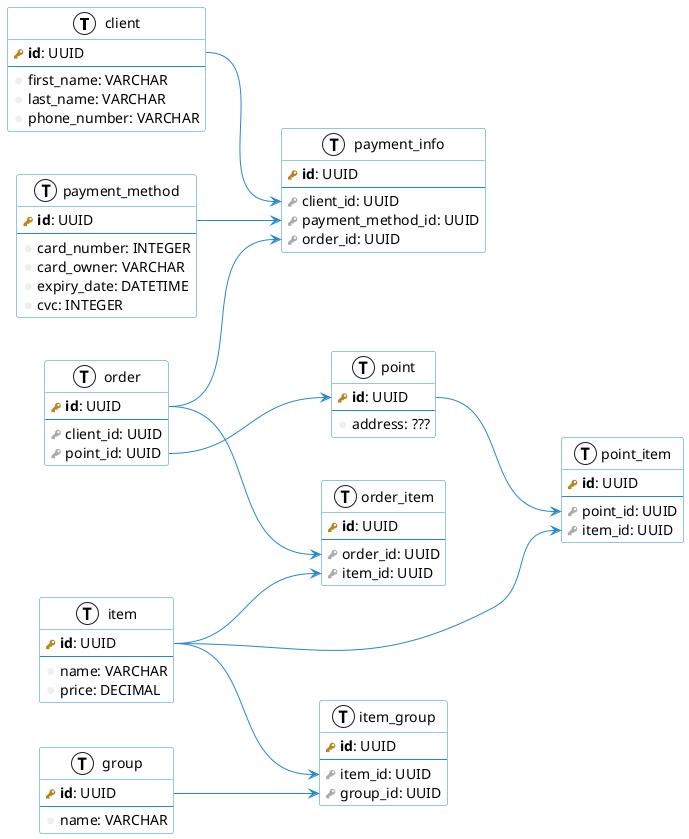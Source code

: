 @startuml
left to right direction
skinparam roundcorner 5
skinparam shadowing false

skinparam class {
    BackgroundColor white
    ArrowColor #2688d4
    BorderColor #2688d4
}

!define primary_key(x) <b><color:#b8861b><&key></color> x</b>
!define foreign_key(x) <color:#aaaaaa><&key></color> x
!define column(x) <color:#efefef><&media-record></color> x
!define table(x) entity x << (T, white) >>

table(client) {
    primary_key(id): UUID
    --
    column(first_name): VARCHAR
    column(last_name): VARCHAR
    column(phone_number): VARCHAR
}

table(payment_method) {
    primary_key(id): UUID
    --
    column(card_number): INTEGER
    column(card_owner): VARCHAR
    column(expiry_date): DATETIME
    column(cvc): INTEGER
}

table(payment_info) {
    primary_key(id): UUID
    --
    foreign_key(client_id): UUID
    foreign_key(payment_method_id): UUID
    foreign_key(order_id): UUID
}

table(item) {
    primary_key(id): UUID
    --
    column(name): VARCHAR
    column(price): DECIMAL
}

table(group) {
    primary_key(id): UUID
    --
    column(name): VARCHAR
}

table(item_group) {
    primary_key(id): UUID
    --
    foreign_key(item_id): UUID
    foreign_key(group_id): UUID
}

table(order) {
    primary_key(id): UUID
    --
    foreign_key(client_id): UUID
    foreign_key(point_id): UUID
}

table(order_item) {
    primary_key(id): UUID
    --
    foreign_key(order_id): UUID
    foreign_key(item_id): UUID
}

table(point) {
    primary_key(id): UUID
    --
    column(address): ???
}

table(point_item) {
    primary_key(id): UUID
    --
    foreign_key(point_id): UUID
    foreign_key(item_id): UUID
}

point::id --> point_item::point_id
item::id --> point_item::item_id

payment_method::id --> payment_info::payment_method_id
client::id --> payment_info::client_id
order::id --> payment_info::order_id

order::id --> order_item::order_id
item::id --> order_item::item_id

item::id --> item_group::item_id
group::id --> item_group::group_id

order::point_id --> point::id

@enduml
